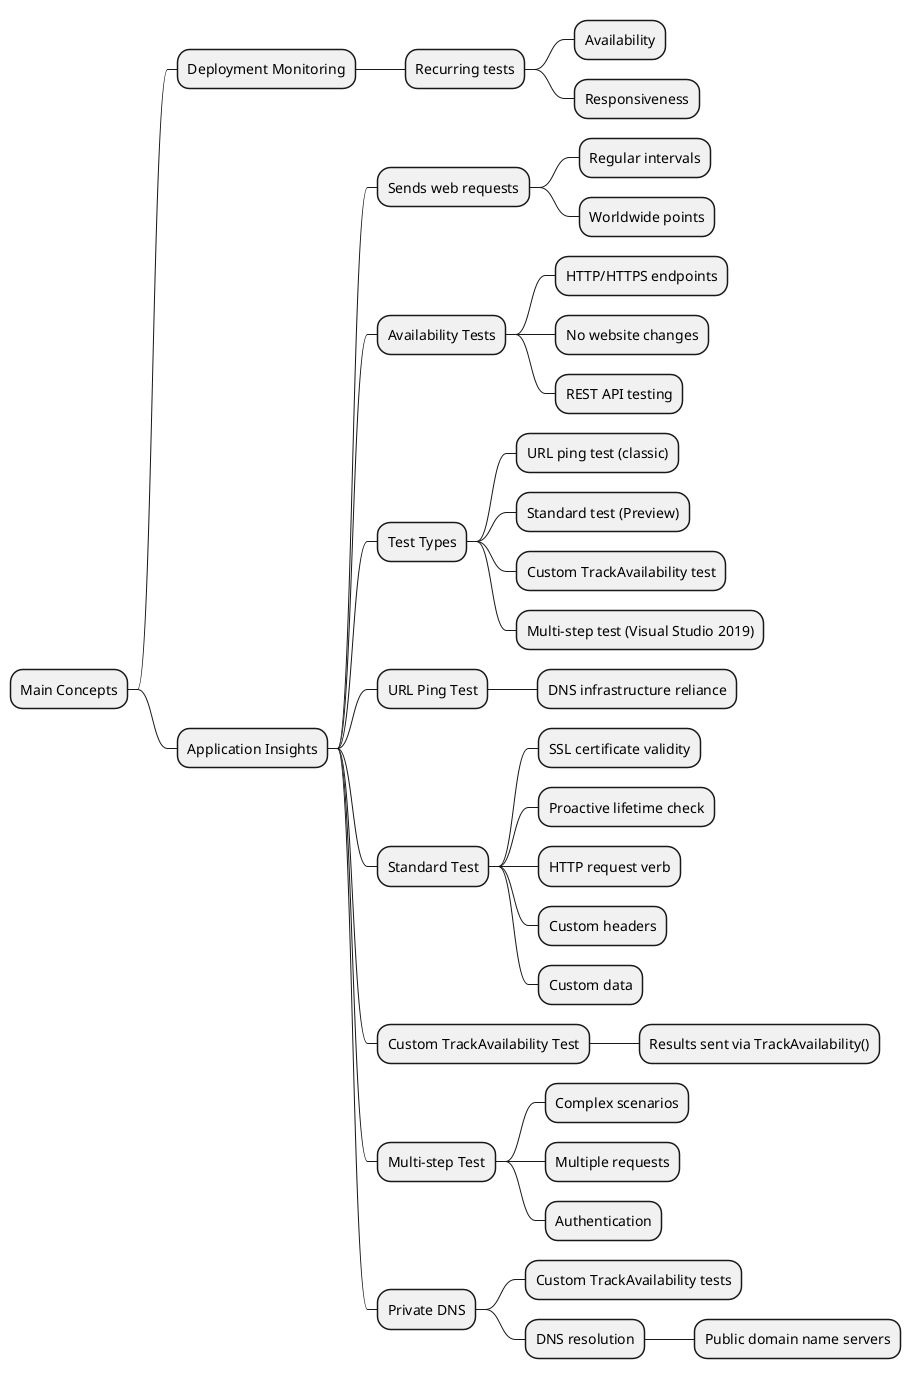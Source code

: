 @startmindmap
* Main Concepts
** Deployment Monitoring
*** Recurring tests
**** Availability
**** Responsiveness
** Application Insights
*** Sends web requests
**** Regular intervals
**** Worldwide points
*** Availability Tests
**** HTTP/HTTPS endpoints
**** No website changes
**** REST API testing
*** Test Types
**** URL ping test (classic)
**** Standard test (Preview)
**** Custom TrackAvailability test
**** Multi-step test (Visual Studio 2019)
*** URL Ping Test
**** DNS infrastructure reliance
*** Standard Test
**** SSL certificate validity
**** Proactive lifetime check
**** HTTP request verb
**** Custom headers
**** Custom data
*** Custom TrackAvailability Test
**** Results sent via TrackAvailability()
*** Multi-step Test
**** Complex scenarios
**** Multiple requests
**** Authentication
*** Private DNS
**** Custom TrackAvailability tests
**** DNS resolution
***** Public domain name servers
@endmindmap
